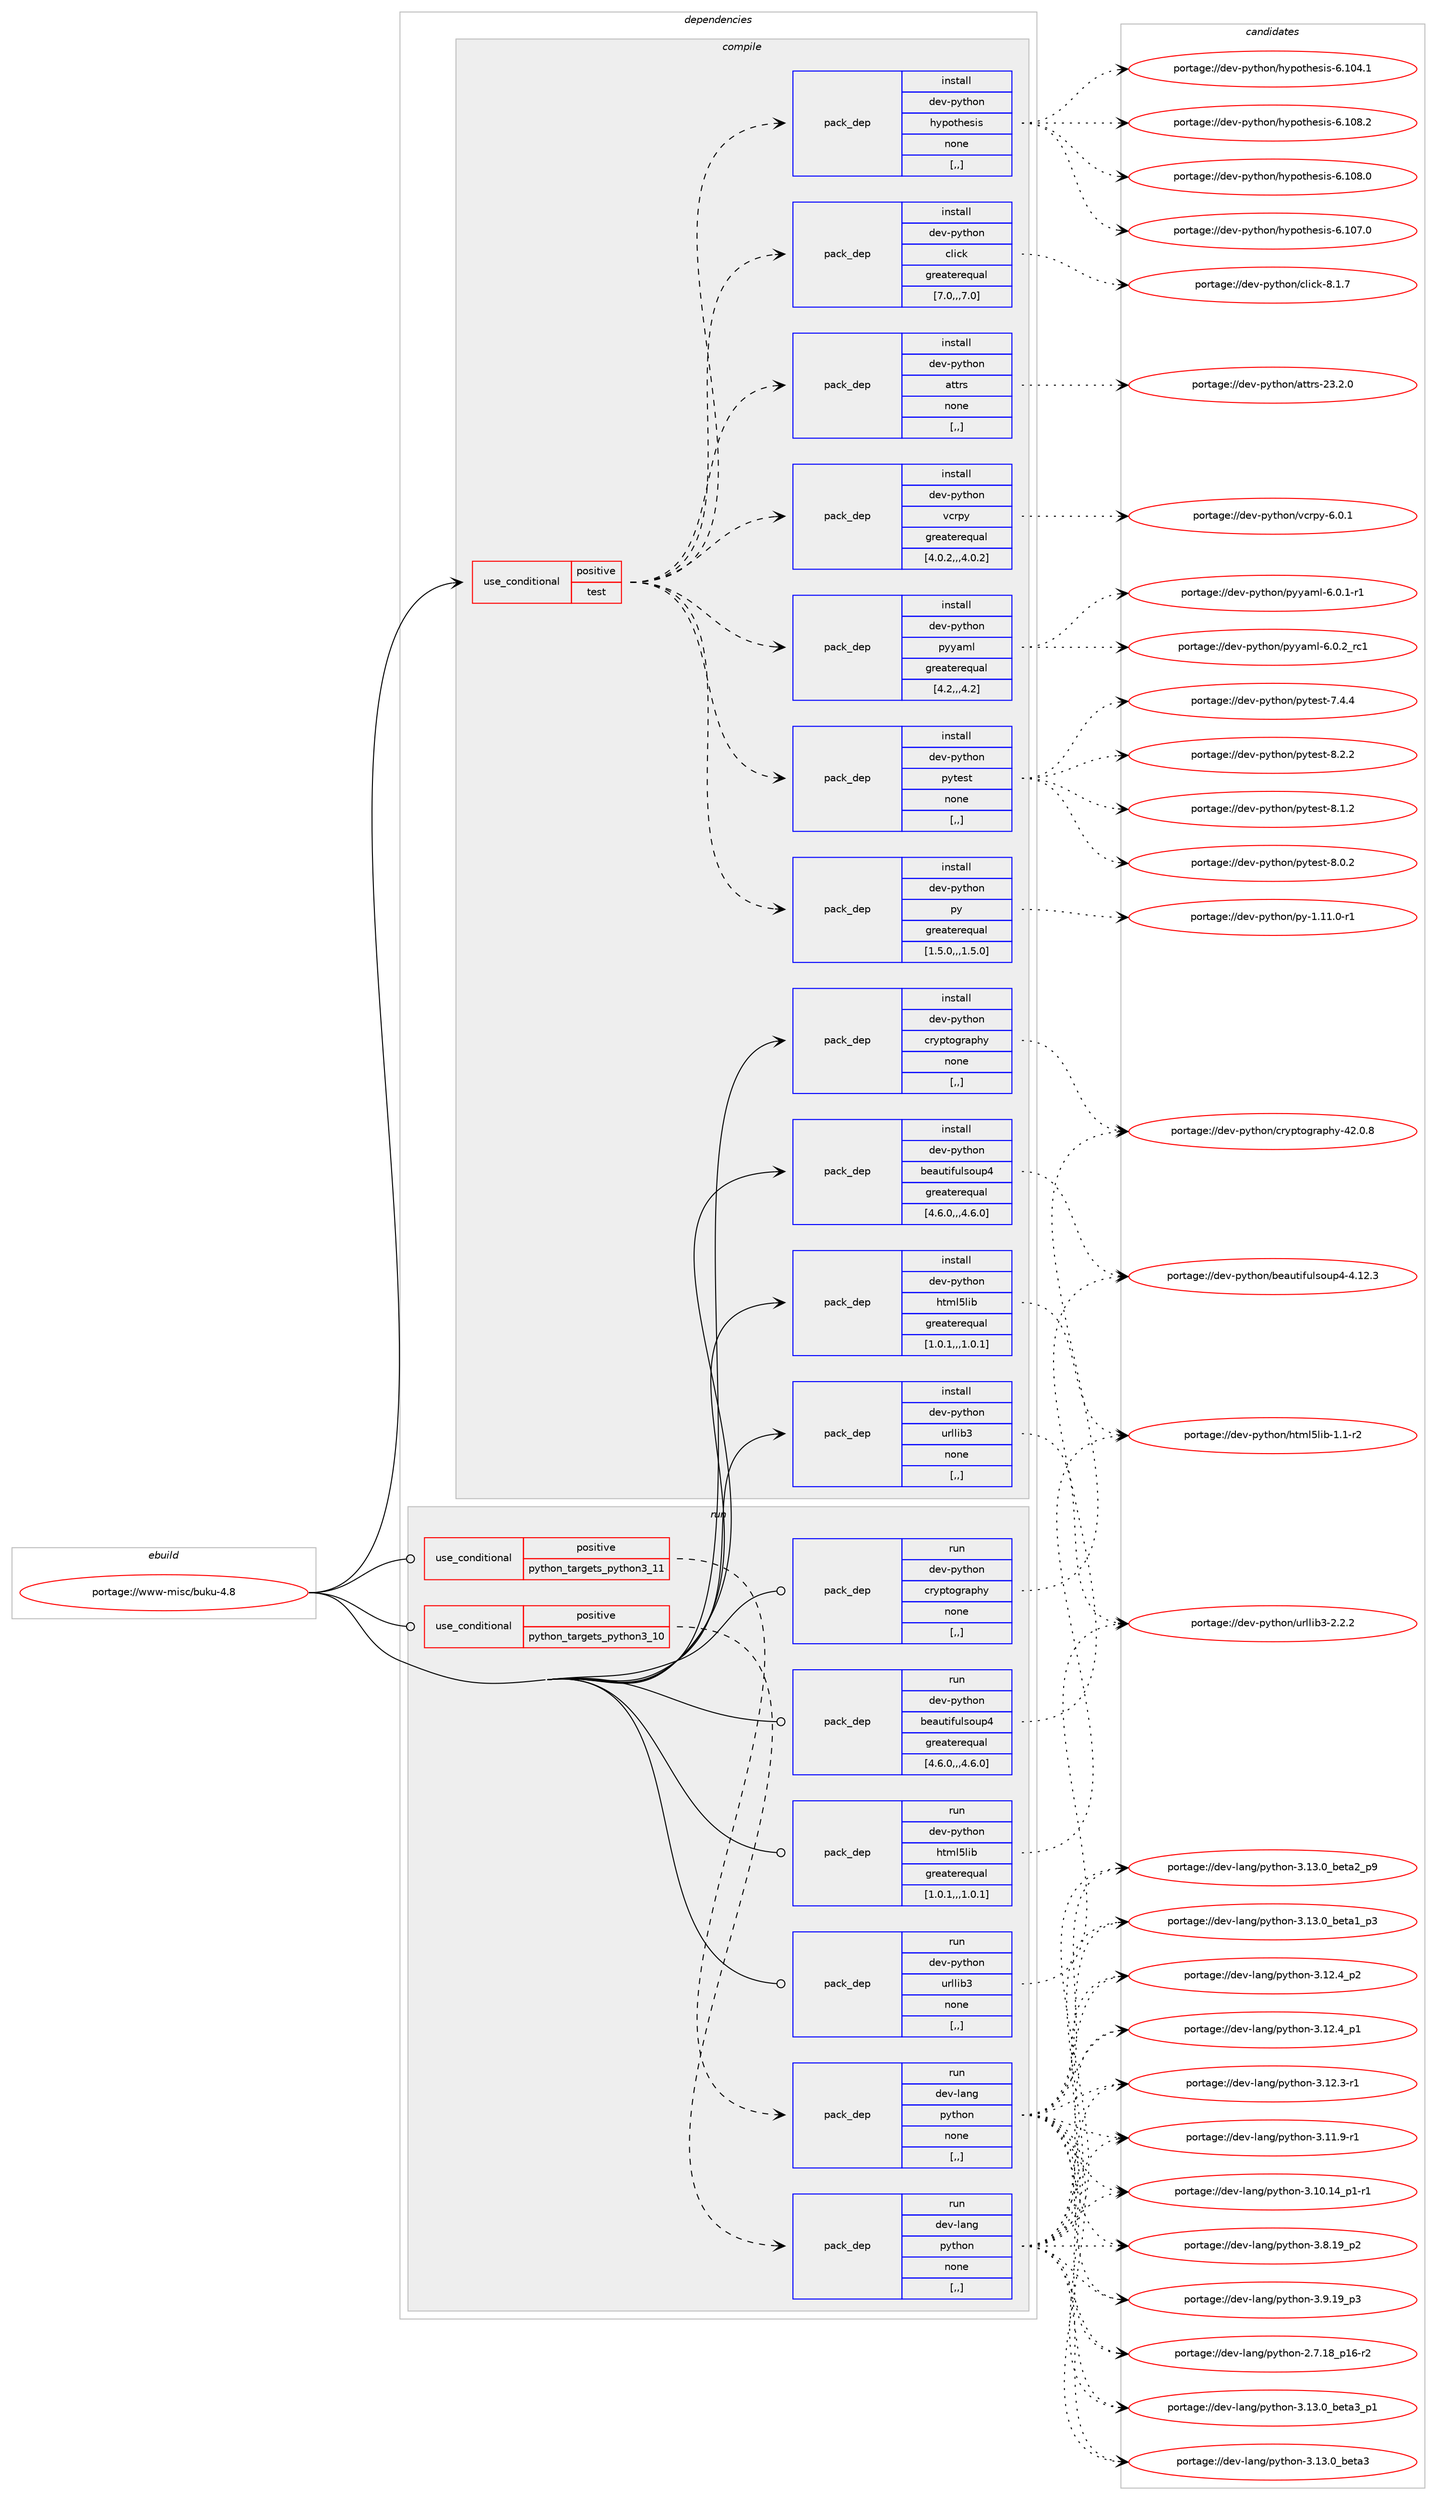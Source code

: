 digraph prolog {

# *************
# Graph options
# *************

newrank=true;
concentrate=true;
compound=true;
graph [rankdir=LR,fontname=Helvetica,fontsize=10,ranksep=1.5];#, ranksep=2.5, nodesep=0.2];
edge  [arrowhead=vee];
node  [fontname=Helvetica,fontsize=10];

# **********
# The ebuild
# **********

subgraph cluster_leftcol {
color=gray;
label=<<i>ebuild</i>>;
id [label="portage://www-misc/buku-4.8", color=red, width=4, href="../www-misc/buku-4.8.svg"];
}

# ****************
# The dependencies
# ****************

subgraph cluster_midcol {
color=gray;
label=<<i>dependencies</i>>;
subgraph cluster_compile {
fillcolor="#eeeeee";
style=filled;
label=<<i>compile</i>>;
subgraph cond119617 {
dependency449551 [label=<<TABLE BORDER="0" CELLBORDER="1" CELLSPACING="0" CELLPADDING="4"><TR><TD ROWSPAN="3" CELLPADDING="10">use_conditional</TD></TR><TR><TD>positive</TD></TR><TR><TD>test</TD></TR></TABLE>>, shape=none, color=red];
subgraph pack326582 {
dependency449552 [label=<<TABLE BORDER="0" CELLBORDER="1" CELLSPACING="0" CELLPADDING="4" WIDTH="220"><TR><TD ROWSPAN="6" CELLPADDING="30">pack_dep</TD></TR><TR><TD WIDTH="110">install</TD></TR><TR><TD>dev-python</TD></TR><TR><TD>attrs</TD></TR><TR><TD>none</TD></TR><TR><TD>[,,]</TD></TR></TABLE>>, shape=none, color=blue];
}
dependency449551:e -> dependency449552:w [weight=20,style="dashed",arrowhead="vee"];
subgraph pack326583 {
dependency449553 [label=<<TABLE BORDER="0" CELLBORDER="1" CELLSPACING="0" CELLPADDING="4" WIDTH="220"><TR><TD ROWSPAN="6" CELLPADDING="30">pack_dep</TD></TR><TR><TD WIDTH="110">install</TD></TR><TR><TD>dev-python</TD></TR><TR><TD>click</TD></TR><TR><TD>greaterequal</TD></TR><TR><TD>[7.0,,,7.0]</TD></TR></TABLE>>, shape=none, color=blue];
}
dependency449551:e -> dependency449553:w [weight=20,style="dashed",arrowhead="vee"];
subgraph pack326584 {
dependency449554 [label=<<TABLE BORDER="0" CELLBORDER="1" CELLSPACING="0" CELLPADDING="4" WIDTH="220"><TR><TD ROWSPAN="6" CELLPADDING="30">pack_dep</TD></TR><TR><TD WIDTH="110">install</TD></TR><TR><TD>dev-python</TD></TR><TR><TD>hypothesis</TD></TR><TR><TD>none</TD></TR><TR><TD>[,,]</TD></TR></TABLE>>, shape=none, color=blue];
}
dependency449551:e -> dependency449554:w [weight=20,style="dashed",arrowhead="vee"];
subgraph pack326585 {
dependency449555 [label=<<TABLE BORDER="0" CELLBORDER="1" CELLSPACING="0" CELLPADDING="4" WIDTH="220"><TR><TD ROWSPAN="6" CELLPADDING="30">pack_dep</TD></TR><TR><TD WIDTH="110">install</TD></TR><TR><TD>dev-python</TD></TR><TR><TD>py</TD></TR><TR><TD>greaterequal</TD></TR><TR><TD>[1.5.0,,,1.5.0]</TD></TR></TABLE>>, shape=none, color=blue];
}
dependency449551:e -> dependency449555:w [weight=20,style="dashed",arrowhead="vee"];
subgraph pack326586 {
dependency449556 [label=<<TABLE BORDER="0" CELLBORDER="1" CELLSPACING="0" CELLPADDING="4" WIDTH="220"><TR><TD ROWSPAN="6" CELLPADDING="30">pack_dep</TD></TR><TR><TD WIDTH="110">install</TD></TR><TR><TD>dev-python</TD></TR><TR><TD>pytest</TD></TR><TR><TD>none</TD></TR><TR><TD>[,,]</TD></TR></TABLE>>, shape=none, color=blue];
}
dependency449551:e -> dependency449556:w [weight=20,style="dashed",arrowhead="vee"];
subgraph pack326587 {
dependency449557 [label=<<TABLE BORDER="0" CELLBORDER="1" CELLSPACING="0" CELLPADDING="4" WIDTH="220"><TR><TD ROWSPAN="6" CELLPADDING="30">pack_dep</TD></TR><TR><TD WIDTH="110">install</TD></TR><TR><TD>dev-python</TD></TR><TR><TD>pyyaml</TD></TR><TR><TD>greaterequal</TD></TR><TR><TD>[4.2,,,4.2]</TD></TR></TABLE>>, shape=none, color=blue];
}
dependency449551:e -> dependency449557:w [weight=20,style="dashed",arrowhead="vee"];
subgraph pack326588 {
dependency449558 [label=<<TABLE BORDER="0" CELLBORDER="1" CELLSPACING="0" CELLPADDING="4" WIDTH="220"><TR><TD ROWSPAN="6" CELLPADDING="30">pack_dep</TD></TR><TR><TD WIDTH="110">install</TD></TR><TR><TD>dev-python</TD></TR><TR><TD>vcrpy</TD></TR><TR><TD>greaterequal</TD></TR><TR><TD>[4.0.2,,,4.0.2]</TD></TR></TABLE>>, shape=none, color=blue];
}
dependency449551:e -> dependency449558:w [weight=20,style="dashed",arrowhead="vee"];
}
id:e -> dependency449551:w [weight=20,style="solid",arrowhead="vee"];
subgraph pack326589 {
dependency449559 [label=<<TABLE BORDER="0" CELLBORDER="1" CELLSPACING="0" CELLPADDING="4" WIDTH="220"><TR><TD ROWSPAN="6" CELLPADDING="30">pack_dep</TD></TR><TR><TD WIDTH="110">install</TD></TR><TR><TD>dev-python</TD></TR><TR><TD>beautifulsoup4</TD></TR><TR><TD>greaterequal</TD></TR><TR><TD>[4.6.0,,,4.6.0]</TD></TR></TABLE>>, shape=none, color=blue];
}
id:e -> dependency449559:w [weight=20,style="solid",arrowhead="vee"];
subgraph pack326590 {
dependency449560 [label=<<TABLE BORDER="0" CELLBORDER="1" CELLSPACING="0" CELLPADDING="4" WIDTH="220"><TR><TD ROWSPAN="6" CELLPADDING="30">pack_dep</TD></TR><TR><TD WIDTH="110">install</TD></TR><TR><TD>dev-python</TD></TR><TR><TD>cryptography</TD></TR><TR><TD>none</TD></TR><TR><TD>[,,]</TD></TR></TABLE>>, shape=none, color=blue];
}
id:e -> dependency449560:w [weight=20,style="solid",arrowhead="vee"];
subgraph pack326591 {
dependency449561 [label=<<TABLE BORDER="0" CELLBORDER="1" CELLSPACING="0" CELLPADDING="4" WIDTH="220"><TR><TD ROWSPAN="6" CELLPADDING="30">pack_dep</TD></TR><TR><TD WIDTH="110">install</TD></TR><TR><TD>dev-python</TD></TR><TR><TD>html5lib</TD></TR><TR><TD>greaterequal</TD></TR><TR><TD>[1.0.1,,,1.0.1]</TD></TR></TABLE>>, shape=none, color=blue];
}
id:e -> dependency449561:w [weight=20,style="solid",arrowhead="vee"];
subgraph pack326592 {
dependency449562 [label=<<TABLE BORDER="0" CELLBORDER="1" CELLSPACING="0" CELLPADDING="4" WIDTH="220"><TR><TD ROWSPAN="6" CELLPADDING="30">pack_dep</TD></TR><TR><TD WIDTH="110">install</TD></TR><TR><TD>dev-python</TD></TR><TR><TD>urllib3</TD></TR><TR><TD>none</TD></TR><TR><TD>[,,]</TD></TR></TABLE>>, shape=none, color=blue];
}
id:e -> dependency449562:w [weight=20,style="solid",arrowhead="vee"];
}
subgraph cluster_compileandrun {
fillcolor="#eeeeee";
style=filled;
label=<<i>compile and run</i>>;
}
subgraph cluster_run {
fillcolor="#eeeeee";
style=filled;
label=<<i>run</i>>;
subgraph cond119618 {
dependency449563 [label=<<TABLE BORDER="0" CELLBORDER="1" CELLSPACING="0" CELLPADDING="4"><TR><TD ROWSPAN="3" CELLPADDING="10">use_conditional</TD></TR><TR><TD>positive</TD></TR><TR><TD>python_targets_python3_10</TD></TR></TABLE>>, shape=none, color=red];
subgraph pack326593 {
dependency449564 [label=<<TABLE BORDER="0" CELLBORDER="1" CELLSPACING="0" CELLPADDING="4" WIDTH="220"><TR><TD ROWSPAN="6" CELLPADDING="30">pack_dep</TD></TR><TR><TD WIDTH="110">run</TD></TR><TR><TD>dev-lang</TD></TR><TR><TD>python</TD></TR><TR><TD>none</TD></TR><TR><TD>[,,]</TD></TR></TABLE>>, shape=none, color=blue];
}
dependency449563:e -> dependency449564:w [weight=20,style="dashed",arrowhead="vee"];
}
id:e -> dependency449563:w [weight=20,style="solid",arrowhead="odot"];
subgraph cond119619 {
dependency449565 [label=<<TABLE BORDER="0" CELLBORDER="1" CELLSPACING="0" CELLPADDING="4"><TR><TD ROWSPAN="3" CELLPADDING="10">use_conditional</TD></TR><TR><TD>positive</TD></TR><TR><TD>python_targets_python3_11</TD></TR></TABLE>>, shape=none, color=red];
subgraph pack326594 {
dependency449566 [label=<<TABLE BORDER="0" CELLBORDER="1" CELLSPACING="0" CELLPADDING="4" WIDTH="220"><TR><TD ROWSPAN="6" CELLPADDING="30">pack_dep</TD></TR><TR><TD WIDTH="110">run</TD></TR><TR><TD>dev-lang</TD></TR><TR><TD>python</TD></TR><TR><TD>none</TD></TR><TR><TD>[,,]</TD></TR></TABLE>>, shape=none, color=blue];
}
dependency449565:e -> dependency449566:w [weight=20,style="dashed",arrowhead="vee"];
}
id:e -> dependency449565:w [weight=20,style="solid",arrowhead="odot"];
subgraph pack326595 {
dependency449567 [label=<<TABLE BORDER="0" CELLBORDER="1" CELLSPACING="0" CELLPADDING="4" WIDTH="220"><TR><TD ROWSPAN="6" CELLPADDING="30">pack_dep</TD></TR><TR><TD WIDTH="110">run</TD></TR><TR><TD>dev-python</TD></TR><TR><TD>beautifulsoup4</TD></TR><TR><TD>greaterequal</TD></TR><TR><TD>[4.6.0,,,4.6.0]</TD></TR></TABLE>>, shape=none, color=blue];
}
id:e -> dependency449567:w [weight=20,style="solid",arrowhead="odot"];
subgraph pack326596 {
dependency449568 [label=<<TABLE BORDER="0" CELLBORDER="1" CELLSPACING="0" CELLPADDING="4" WIDTH="220"><TR><TD ROWSPAN="6" CELLPADDING="30">pack_dep</TD></TR><TR><TD WIDTH="110">run</TD></TR><TR><TD>dev-python</TD></TR><TR><TD>cryptography</TD></TR><TR><TD>none</TD></TR><TR><TD>[,,]</TD></TR></TABLE>>, shape=none, color=blue];
}
id:e -> dependency449568:w [weight=20,style="solid",arrowhead="odot"];
subgraph pack326597 {
dependency449569 [label=<<TABLE BORDER="0" CELLBORDER="1" CELLSPACING="0" CELLPADDING="4" WIDTH="220"><TR><TD ROWSPAN="6" CELLPADDING="30">pack_dep</TD></TR><TR><TD WIDTH="110">run</TD></TR><TR><TD>dev-python</TD></TR><TR><TD>html5lib</TD></TR><TR><TD>greaterequal</TD></TR><TR><TD>[1.0.1,,,1.0.1]</TD></TR></TABLE>>, shape=none, color=blue];
}
id:e -> dependency449569:w [weight=20,style="solid",arrowhead="odot"];
subgraph pack326598 {
dependency449570 [label=<<TABLE BORDER="0" CELLBORDER="1" CELLSPACING="0" CELLPADDING="4" WIDTH="220"><TR><TD ROWSPAN="6" CELLPADDING="30">pack_dep</TD></TR><TR><TD WIDTH="110">run</TD></TR><TR><TD>dev-python</TD></TR><TR><TD>urllib3</TD></TR><TR><TD>none</TD></TR><TR><TD>[,,]</TD></TR></TABLE>>, shape=none, color=blue];
}
id:e -> dependency449570:w [weight=20,style="solid",arrowhead="odot"];
}
}

# **************
# The candidates
# **************

subgraph cluster_choices {
rank=same;
color=gray;
label=<<i>candidates</i>>;

subgraph choice326582 {
color=black;
nodesep=1;
choice10010111845112121116104111110479711611611411545505146504648 [label="portage://dev-python/attrs-23.2.0", color=red, width=4,href="../dev-python/attrs-23.2.0.svg"];
dependency449552:e -> choice10010111845112121116104111110479711611611411545505146504648:w [style=dotted,weight="100"];
}
subgraph choice326583 {
color=black;
nodesep=1;
choice10010111845112121116104111110479910810599107455646494655 [label="portage://dev-python/click-8.1.7", color=red, width=4,href="../dev-python/click-8.1.7.svg"];
dependency449553:e -> choice10010111845112121116104111110479910810599107455646494655:w [style=dotted,weight="100"];
}
subgraph choice326584 {
color=black;
nodesep=1;
choice10010111845112121116104111110471041211121111161041011151051154554464948564650 [label="portage://dev-python/hypothesis-6.108.2", color=red, width=4,href="../dev-python/hypothesis-6.108.2.svg"];
choice10010111845112121116104111110471041211121111161041011151051154554464948564648 [label="portage://dev-python/hypothesis-6.108.0", color=red, width=4,href="../dev-python/hypothesis-6.108.0.svg"];
choice10010111845112121116104111110471041211121111161041011151051154554464948554648 [label="portage://dev-python/hypothesis-6.107.0", color=red, width=4,href="../dev-python/hypothesis-6.107.0.svg"];
choice10010111845112121116104111110471041211121111161041011151051154554464948524649 [label="portage://dev-python/hypothesis-6.104.1", color=red, width=4,href="../dev-python/hypothesis-6.104.1.svg"];
dependency449554:e -> choice10010111845112121116104111110471041211121111161041011151051154554464948564650:w [style=dotted,weight="100"];
dependency449554:e -> choice10010111845112121116104111110471041211121111161041011151051154554464948564648:w [style=dotted,weight="100"];
dependency449554:e -> choice10010111845112121116104111110471041211121111161041011151051154554464948554648:w [style=dotted,weight="100"];
dependency449554:e -> choice10010111845112121116104111110471041211121111161041011151051154554464948524649:w [style=dotted,weight="100"];
}
subgraph choice326585 {
color=black;
nodesep=1;
choice1001011184511212111610411111047112121454946494946484511449 [label="portage://dev-python/py-1.11.0-r1", color=red, width=4,href="../dev-python/py-1.11.0-r1.svg"];
dependency449555:e -> choice1001011184511212111610411111047112121454946494946484511449:w [style=dotted,weight="100"];
}
subgraph choice326586 {
color=black;
nodesep=1;
choice1001011184511212111610411111047112121116101115116455646504650 [label="portage://dev-python/pytest-8.2.2", color=red, width=4,href="../dev-python/pytest-8.2.2.svg"];
choice1001011184511212111610411111047112121116101115116455646494650 [label="portage://dev-python/pytest-8.1.2", color=red, width=4,href="../dev-python/pytest-8.1.2.svg"];
choice1001011184511212111610411111047112121116101115116455646484650 [label="portage://dev-python/pytest-8.0.2", color=red, width=4,href="../dev-python/pytest-8.0.2.svg"];
choice1001011184511212111610411111047112121116101115116455546524652 [label="portage://dev-python/pytest-7.4.4", color=red, width=4,href="../dev-python/pytest-7.4.4.svg"];
dependency449556:e -> choice1001011184511212111610411111047112121116101115116455646504650:w [style=dotted,weight="100"];
dependency449556:e -> choice1001011184511212111610411111047112121116101115116455646494650:w [style=dotted,weight="100"];
dependency449556:e -> choice1001011184511212111610411111047112121116101115116455646484650:w [style=dotted,weight="100"];
dependency449556:e -> choice1001011184511212111610411111047112121116101115116455546524652:w [style=dotted,weight="100"];
}
subgraph choice326587 {
color=black;
nodesep=1;
choice100101118451121211161041111104711212112197109108455446484650951149949 [label="portage://dev-python/pyyaml-6.0.2_rc1", color=red, width=4,href="../dev-python/pyyaml-6.0.2_rc1.svg"];
choice1001011184511212111610411111047112121121971091084554464846494511449 [label="portage://dev-python/pyyaml-6.0.1-r1", color=red, width=4,href="../dev-python/pyyaml-6.0.1-r1.svg"];
dependency449557:e -> choice100101118451121211161041111104711212112197109108455446484650951149949:w [style=dotted,weight="100"];
dependency449557:e -> choice1001011184511212111610411111047112121121971091084554464846494511449:w [style=dotted,weight="100"];
}
subgraph choice326588 {
color=black;
nodesep=1;
choice100101118451121211161041111104711899114112121455446484649 [label="portage://dev-python/vcrpy-6.0.1", color=red, width=4,href="../dev-python/vcrpy-6.0.1.svg"];
dependency449558:e -> choice100101118451121211161041111104711899114112121455446484649:w [style=dotted,weight="100"];
}
subgraph choice326589 {
color=black;
nodesep=1;
choice100101118451121211161041111104798101971171161051021171081151111171125245524649504651 [label="portage://dev-python/beautifulsoup4-4.12.3", color=red, width=4,href="../dev-python/beautifulsoup4-4.12.3.svg"];
dependency449559:e -> choice100101118451121211161041111104798101971171161051021171081151111171125245524649504651:w [style=dotted,weight="100"];
}
subgraph choice326590 {
color=black;
nodesep=1;
choice1001011184511212111610411111047991141211121161111031149711210412145525046484656 [label="portage://dev-python/cryptography-42.0.8", color=red, width=4,href="../dev-python/cryptography-42.0.8.svg"];
dependency449560:e -> choice1001011184511212111610411111047991141211121161111031149711210412145525046484656:w [style=dotted,weight="100"];
}
subgraph choice326591 {
color=black;
nodesep=1;
choice10010111845112121116104111110471041161091085310810598454946494511450 [label="portage://dev-python/html5lib-1.1-r2", color=red, width=4,href="../dev-python/html5lib-1.1-r2.svg"];
dependency449561:e -> choice10010111845112121116104111110471041161091085310810598454946494511450:w [style=dotted,weight="100"];
}
subgraph choice326592 {
color=black;
nodesep=1;
choice10010111845112121116104111110471171141081081059851455046504650 [label="portage://dev-python/urllib3-2.2.2", color=red, width=4,href="../dev-python/urllib3-2.2.2.svg"];
dependency449562:e -> choice10010111845112121116104111110471171141081081059851455046504650:w [style=dotted,weight="100"];
}
subgraph choice326593 {
color=black;
nodesep=1;
choice10010111845108971101034711212111610411111045514649514648959810111697519511249 [label="portage://dev-lang/python-3.13.0_beta3_p1", color=red, width=4,href="../dev-lang/python-3.13.0_beta3_p1.svg"];
choice1001011184510897110103471121211161041111104551464951464895981011169751 [label="portage://dev-lang/python-3.13.0_beta3", color=red, width=4,href="../dev-lang/python-3.13.0_beta3.svg"];
choice10010111845108971101034711212111610411111045514649514648959810111697509511257 [label="portage://dev-lang/python-3.13.0_beta2_p9", color=red, width=4,href="../dev-lang/python-3.13.0_beta2_p9.svg"];
choice10010111845108971101034711212111610411111045514649514648959810111697499511251 [label="portage://dev-lang/python-3.13.0_beta1_p3", color=red, width=4,href="../dev-lang/python-3.13.0_beta1_p3.svg"];
choice100101118451089711010347112121116104111110455146495046529511250 [label="portage://dev-lang/python-3.12.4_p2", color=red, width=4,href="../dev-lang/python-3.12.4_p2.svg"];
choice100101118451089711010347112121116104111110455146495046529511249 [label="portage://dev-lang/python-3.12.4_p1", color=red, width=4,href="../dev-lang/python-3.12.4_p1.svg"];
choice100101118451089711010347112121116104111110455146495046514511449 [label="portage://dev-lang/python-3.12.3-r1", color=red, width=4,href="../dev-lang/python-3.12.3-r1.svg"];
choice100101118451089711010347112121116104111110455146494946574511449 [label="portage://dev-lang/python-3.11.9-r1", color=red, width=4,href="../dev-lang/python-3.11.9-r1.svg"];
choice100101118451089711010347112121116104111110455146494846495295112494511449 [label="portage://dev-lang/python-3.10.14_p1-r1", color=red, width=4,href="../dev-lang/python-3.10.14_p1-r1.svg"];
choice100101118451089711010347112121116104111110455146574649579511251 [label="portage://dev-lang/python-3.9.19_p3", color=red, width=4,href="../dev-lang/python-3.9.19_p3.svg"];
choice100101118451089711010347112121116104111110455146564649579511250 [label="portage://dev-lang/python-3.8.19_p2", color=red, width=4,href="../dev-lang/python-3.8.19_p2.svg"];
choice100101118451089711010347112121116104111110455046554649569511249544511450 [label="portage://dev-lang/python-2.7.18_p16-r2", color=red, width=4,href="../dev-lang/python-2.7.18_p16-r2.svg"];
dependency449564:e -> choice10010111845108971101034711212111610411111045514649514648959810111697519511249:w [style=dotted,weight="100"];
dependency449564:e -> choice1001011184510897110103471121211161041111104551464951464895981011169751:w [style=dotted,weight="100"];
dependency449564:e -> choice10010111845108971101034711212111610411111045514649514648959810111697509511257:w [style=dotted,weight="100"];
dependency449564:e -> choice10010111845108971101034711212111610411111045514649514648959810111697499511251:w [style=dotted,weight="100"];
dependency449564:e -> choice100101118451089711010347112121116104111110455146495046529511250:w [style=dotted,weight="100"];
dependency449564:e -> choice100101118451089711010347112121116104111110455146495046529511249:w [style=dotted,weight="100"];
dependency449564:e -> choice100101118451089711010347112121116104111110455146495046514511449:w [style=dotted,weight="100"];
dependency449564:e -> choice100101118451089711010347112121116104111110455146494946574511449:w [style=dotted,weight="100"];
dependency449564:e -> choice100101118451089711010347112121116104111110455146494846495295112494511449:w [style=dotted,weight="100"];
dependency449564:e -> choice100101118451089711010347112121116104111110455146574649579511251:w [style=dotted,weight="100"];
dependency449564:e -> choice100101118451089711010347112121116104111110455146564649579511250:w [style=dotted,weight="100"];
dependency449564:e -> choice100101118451089711010347112121116104111110455046554649569511249544511450:w [style=dotted,weight="100"];
}
subgraph choice326594 {
color=black;
nodesep=1;
choice10010111845108971101034711212111610411111045514649514648959810111697519511249 [label="portage://dev-lang/python-3.13.0_beta3_p1", color=red, width=4,href="../dev-lang/python-3.13.0_beta3_p1.svg"];
choice1001011184510897110103471121211161041111104551464951464895981011169751 [label="portage://dev-lang/python-3.13.0_beta3", color=red, width=4,href="../dev-lang/python-3.13.0_beta3.svg"];
choice10010111845108971101034711212111610411111045514649514648959810111697509511257 [label="portage://dev-lang/python-3.13.0_beta2_p9", color=red, width=4,href="../dev-lang/python-3.13.0_beta2_p9.svg"];
choice10010111845108971101034711212111610411111045514649514648959810111697499511251 [label="portage://dev-lang/python-3.13.0_beta1_p3", color=red, width=4,href="../dev-lang/python-3.13.0_beta1_p3.svg"];
choice100101118451089711010347112121116104111110455146495046529511250 [label="portage://dev-lang/python-3.12.4_p2", color=red, width=4,href="../dev-lang/python-3.12.4_p2.svg"];
choice100101118451089711010347112121116104111110455146495046529511249 [label="portage://dev-lang/python-3.12.4_p1", color=red, width=4,href="../dev-lang/python-3.12.4_p1.svg"];
choice100101118451089711010347112121116104111110455146495046514511449 [label="portage://dev-lang/python-3.12.3-r1", color=red, width=4,href="../dev-lang/python-3.12.3-r1.svg"];
choice100101118451089711010347112121116104111110455146494946574511449 [label="portage://dev-lang/python-3.11.9-r1", color=red, width=4,href="../dev-lang/python-3.11.9-r1.svg"];
choice100101118451089711010347112121116104111110455146494846495295112494511449 [label="portage://dev-lang/python-3.10.14_p1-r1", color=red, width=4,href="../dev-lang/python-3.10.14_p1-r1.svg"];
choice100101118451089711010347112121116104111110455146574649579511251 [label="portage://dev-lang/python-3.9.19_p3", color=red, width=4,href="../dev-lang/python-3.9.19_p3.svg"];
choice100101118451089711010347112121116104111110455146564649579511250 [label="portage://dev-lang/python-3.8.19_p2", color=red, width=4,href="../dev-lang/python-3.8.19_p2.svg"];
choice100101118451089711010347112121116104111110455046554649569511249544511450 [label="portage://dev-lang/python-2.7.18_p16-r2", color=red, width=4,href="../dev-lang/python-2.7.18_p16-r2.svg"];
dependency449566:e -> choice10010111845108971101034711212111610411111045514649514648959810111697519511249:w [style=dotted,weight="100"];
dependency449566:e -> choice1001011184510897110103471121211161041111104551464951464895981011169751:w [style=dotted,weight="100"];
dependency449566:e -> choice10010111845108971101034711212111610411111045514649514648959810111697509511257:w [style=dotted,weight="100"];
dependency449566:e -> choice10010111845108971101034711212111610411111045514649514648959810111697499511251:w [style=dotted,weight="100"];
dependency449566:e -> choice100101118451089711010347112121116104111110455146495046529511250:w [style=dotted,weight="100"];
dependency449566:e -> choice100101118451089711010347112121116104111110455146495046529511249:w [style=dotted,weight="100"];
dependency449566:e -> choice100101118451089711010347112121116104111110455146495046514511449:w [style=dotted,weight="100"];
dependency449566:e -> choice100101118451089711010347112121116104111110455146494946574511449:w [style=dotted,weight="100"];
dependency449566:e -> choice100101118451089711010347112121116104111110455146494846495295112494511449:w [style=dotted,weight="100"];
dependency449566:e -> choice100101118451089711010347112121116104111110455146574649579511251:w [style=dotted,weight="100"];
dependency449566:e -> choice100101118451089711010347112121116104111110455146564649579511250:w [style=dotted,weight="100"];
dependency449566:e -> choice100101118451089711010347112121116104111110455046554649569511249544511450:w [style=dotted,weight="100"];
}
subgraph choice326595 {
color=black;
nodesep=1;
choice100101118451121211161041111104798101971171161051021171081151111171125245524649504651 [label="portage://dev-python/beautifulsoup4-4.12.3", color=red, width=4,href="../dev-python/beautifulsoup4-4.12.3.svg"];
dependency449567:e -> choice100101118451121211161041111104798101971171161051021171081151111171125245524649504651:w [style=dotted,weight="100"];
}
subgraph choice326596 {
color=black;
nodesep=1;
choice1001011184511212111610411111047991141211121161111031149711210412145525046484656 [label="portage://dev-python/cryptography-42.0.8", color=red, width=4,href="../dev-python/cryptography-42.0.8.svg"];
dependency449568:e -> choice1001011184511212111610411111047991141211121161111031149711210412145525046484656:w [style=dotted,weight="100"];
}
subgraph choice326597 {
color=black;
nodesep=1;
choice10010111845112121116104111110471041161091085310810598454946494511450 [label="portage://dev-python/html5lib-1.1-r2", color=red, width=4,href="../dev-python/html5lib-1.1-r2.svg"];
dependency449569:e -> choice10010111845112121116104111110471041161091085310810598454946494511450:w [style=dotted,weight="100"];
}
subgraph choice326598 {
color=black;
nodesep=1;
choice10010111845112121116104111110471171141081081059851455046504650 [label="portage://dev-python/urllib3-2.2.2", color=red, width=4,href="../dev-python/urllib3-2.2.2.svg"];
dependency449570:e -> choice10010111845112121116104111110471171141081081059851455046504650:w [style=dotted,weight="100"];
}
}

}
